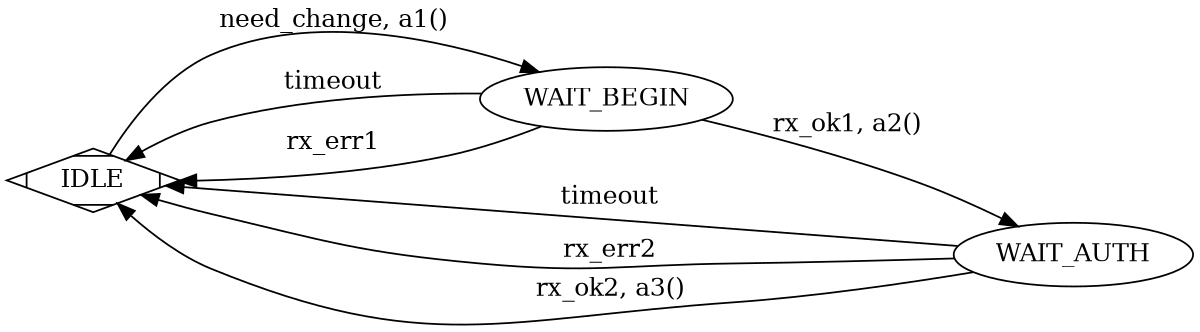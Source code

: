 digraph G {	
	rankdir=LR;
	size="8,5";

	IDLE [shape=Mdiamond];
	WAIT_BEGIN;
	WAIT_AUTH;

	IDLE -> WAIT_BEGIN [ label = " need_change, a1()" ];
	WAIT_BEGIN -> IDLE [ label = " timeout"];
	WAIT_BEGIN -> IDLE [ label = " rx_err1"];
	WAIT_BEGIN -> WAIT_AUTH [ label = " rx_ok1, a2()" ];
	WAIT_AUTH -> IDLE [ label = " timeout"];
	WAIT_AUTH -> IDLE [ label = " rx_err2"];
	WAIT_AUTH -> IDLE [label = " rx_ok2, a3()"];
}

